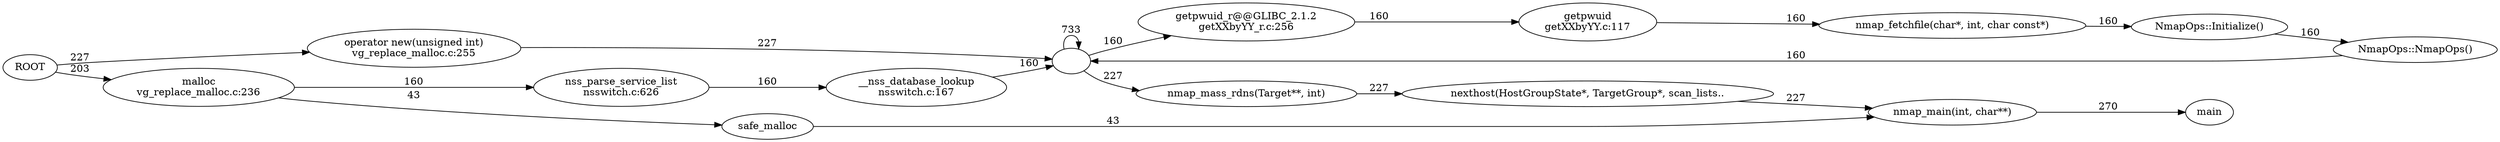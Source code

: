 digraph Leak_DefinitelyLost {
rankdir=LR
ROOT
"operator new(unsigned int)\nvg_replace_malloc.c:255"
""
"nmap_mass_rdns(Target**, int)"
"nexthost(HostGroupState*, TargetGroup*, scan_lists.."
"nmap_main(int, char**)"
"main"
"malloc\nvg_replace_malloc.c:236"
"safe_malloc"
"nss_parse_service_list\nnsswitch.c:626"
"__nss_database_lookup\nnsswitch.c:167"
"getpwuid_r@@GLIBC_2.1.2\ngetXXbyYY_r.c:256"
"getpwuid\ngetXXbyYY.c:117"
"nmap_fetchfile(char*, int, char const*)"
"NmapOps::Initialize()"
"NmapOps::NmapOps()"
ROOT -> "operator new(unsigned int)\nvg_replace_malloc.c:255" [label=227]
"operator new(unsigned int)\nvg_replace_malloc.c:255" -> "" [label=227]
"" -> "" [label=733]
"" -> "nmap_mass_rdns(Target**, int)" [label=227]
"nmap_mass_rdns(Target**, int)" -> "nexthost(HostGroupState*, TargetGroup*, scan_lists.." [label=227]
"nexthost(HostGroupState*, TargetGroup*, scan_lists.." -> "nmap_main(int, char**)" [label=227]
"nmap_main(int, char**)" -> "main" [label=270]
ROOT -> "malloc\nvg_replace_malloc.c:236" [label=203]
"malloc\nvg_replace_malloc.c:236" -> "safe_malloc" [label=43]
"safe_malloc" -> "nmap_main(int, char**)" [label=43]
"malloc\nvg_replace_malloc.c:236" -> "nss_parse_service_list\nnsswitch.c:626" [label=160]
"nss_parse_service_list\nnsswitch.c:626" -> "__nss_database_lookup\nnsswitch.c:167" [label=160]
"__nss_database_lookup\nnsswitch.c:167" -> "" [label=160]
"" -> "getpwuid_r@@GLIBC_2.1.2\ngetXXbyYY_r.c:256" [label=160]
"getpwuid_r@@GLIBC_2.1.2\ngetXXbyYY_r.c:256" -> "getpwuid\ngetXXbyYY.c:117" [label=160]
"getpwuid\ngetXXbyYY.c:117" -> "nmap_fetchfile(char*, int, char const*)" [label=160]
"nmap_fetchfile(char*, int, char const*)" -> "NmapOps::Initialize()" [label=160]
"NmapOps::Initialize()" -> "NmapOps::NmapOps()" [label=160]
"NmapOps::NmapOps()" -> "" [label=160]
}
